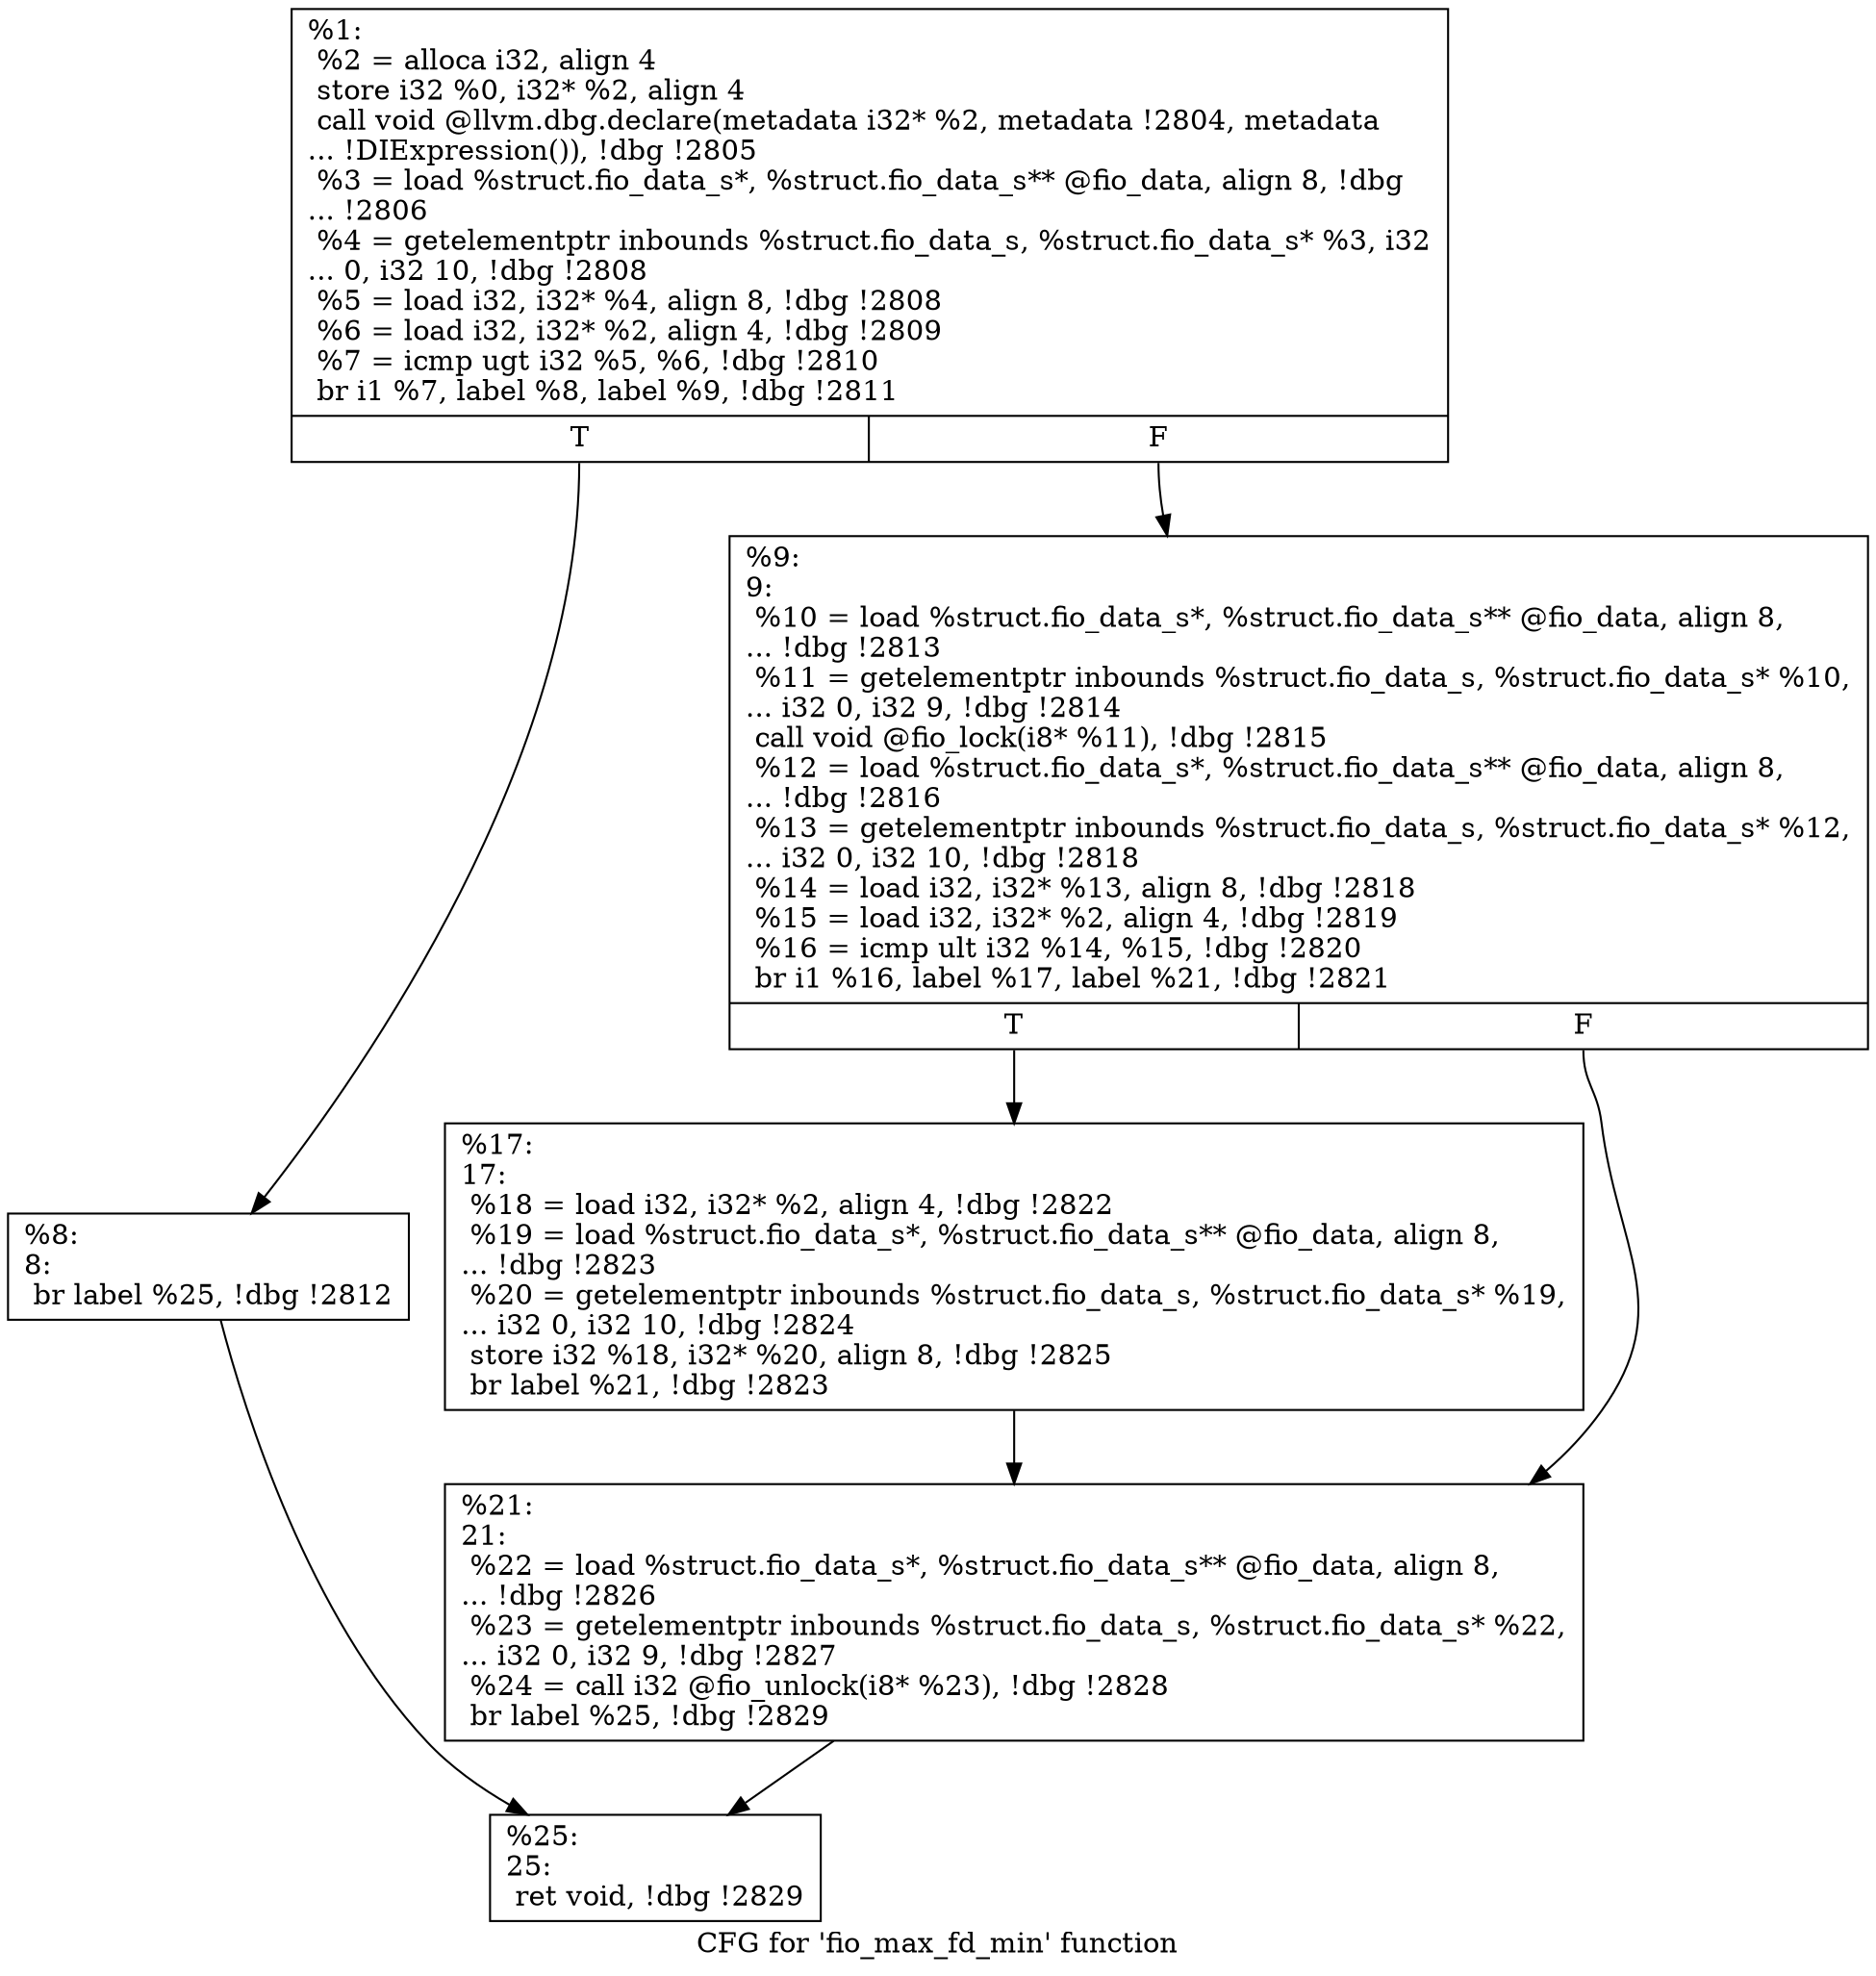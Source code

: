 digraph "CFG for 'fio_max_fd_min' function" {
	label="CFG for 'fio_max_fd_min' function";

	Node0x5568513b63e0 [shape=record,label="{%1:\l  %2 = alloca i32, align 4\l  store i32 %0, i32* %2, align 4\l  call void @llvm.dbg.declare(metadata i32* %2, metadata !2804, metadata\l... !DIExpression()), !dbg !2805\l  %3 = load %struct.fio_data_s*, %struct.fio_data_s** @fio_data, align 8, !dbg\l... !2806\l  %4 = getelementptr inbounds %struct.fio_data_s, %struct.fio_data_s* %3, i32\l... 0, i32 10, !dbg !2808\l  %5 = load i32, i32* %4, align 8, !dbg !2808\l  %6 = load i32, i32* %2, align 4, !dbg !2809\l  %7 = icmp ugt i32 %5, %6, !dbg !2810\l  br i1 %7, label %8, label %9, !dbg !2811\l|{<s0>T|<s1>F}}"];
	Node0x5568513b63e0:s0 -> Node0x5568513b7cf0;
	Node0x5568513b63e0:s1 -> Node0x5568513b7d40;
	Node0x5568513b7cf0 [shape=record,label="{%8:\l8:                                                \l  br label %25, !dbg !2812\l}"];
	Node0x5568513b7cf0 -> Node0x5568513b7e30;
	Node0x5568513b7d40 [shape=record,label="{%9:\l9:                                                \l  %10 = load %struct.fio_data_s*, %struct.fio_data_s** @fio_data, align 8,\l... !dbg !2813\l  %11 = getelementptr inbounds %struct.fio_data_s, %struct.fio_data_s* %10,\l... i32 0, i32 9, !dbg !2814\l  call void @fio_lock(i8* %11), !dbg !2815\l  %12 = load %struct.fio_data_s*, %struct.fio_data_s** @fio_data, align 8,\l... !dbg !2816\l  %13 = getelementptr inbounds %struct.fio_data_s, %struct.fio_data_s* %12,\l... i32 0, i32 10, !dbg !2818\l  %14 = load i32, i32* %13, align 8, !dbg !2818\l  %15 = load i32, i32* %2, align 4, !dbg !2819\l  %16 = icmp ult i32 %14, %15, !dbg !2820\l  br i1 %16, label %17, label %21, !dbg !2821\l|{<s0>T|<s1>F}}"];
	Node0x5568513b7d40:s0 -> Node0x5568513b7d90;
	Node0x5568513b7d40:s1 -> Node0x5568513b7de0;
	Node0x5568513b7d90 [shape=record,label="{%17:\l17:                                               \l  %18 = load i32, i32* %2, align 4, !dbg !2822\l  %19 = load %struct.fio_data_s*, %struct.fio_data_s** @fio_data, align 8,\l... !dbg !2823\l  %20 = getelementptr inbounds %struct.fio_data_s, %struct.fio_data_s* %19,\l... i32 0, i32 10, !dbg !2824\l  store i32 %18, i32* %20, align 8, !dbg !2825\l  br label %21, !dbg !2823\l}"];
	Node0x5568513b7d90 -> Node0x5568513b7de0;
	Node0x5568513b7de0 [shape=record,label="{%21:\l21:                                               \l  %22 = load %struct.fio_data_s*, %struct.fio_data_s** @fio_data, align 8,\l... !dbg !2826\l  %23 = getelementptr inbounds %struct.fio_data_s, %struct.fio_data_s* %22,\l... i32 0, i32 9, !dbg !2827\l  %24 = call i32 @fio_unlock(i8* %23), !dbg !2828\l  br label %25, !dbg !2829\l}"];
	Node0x5568513b7de0 -> Node0x5568513b7e30;
	Node0x5568513b7e30 [shape=record,label="{%25:\l25:                                               \l  ret void, !dbg !2829\l}"];
}
